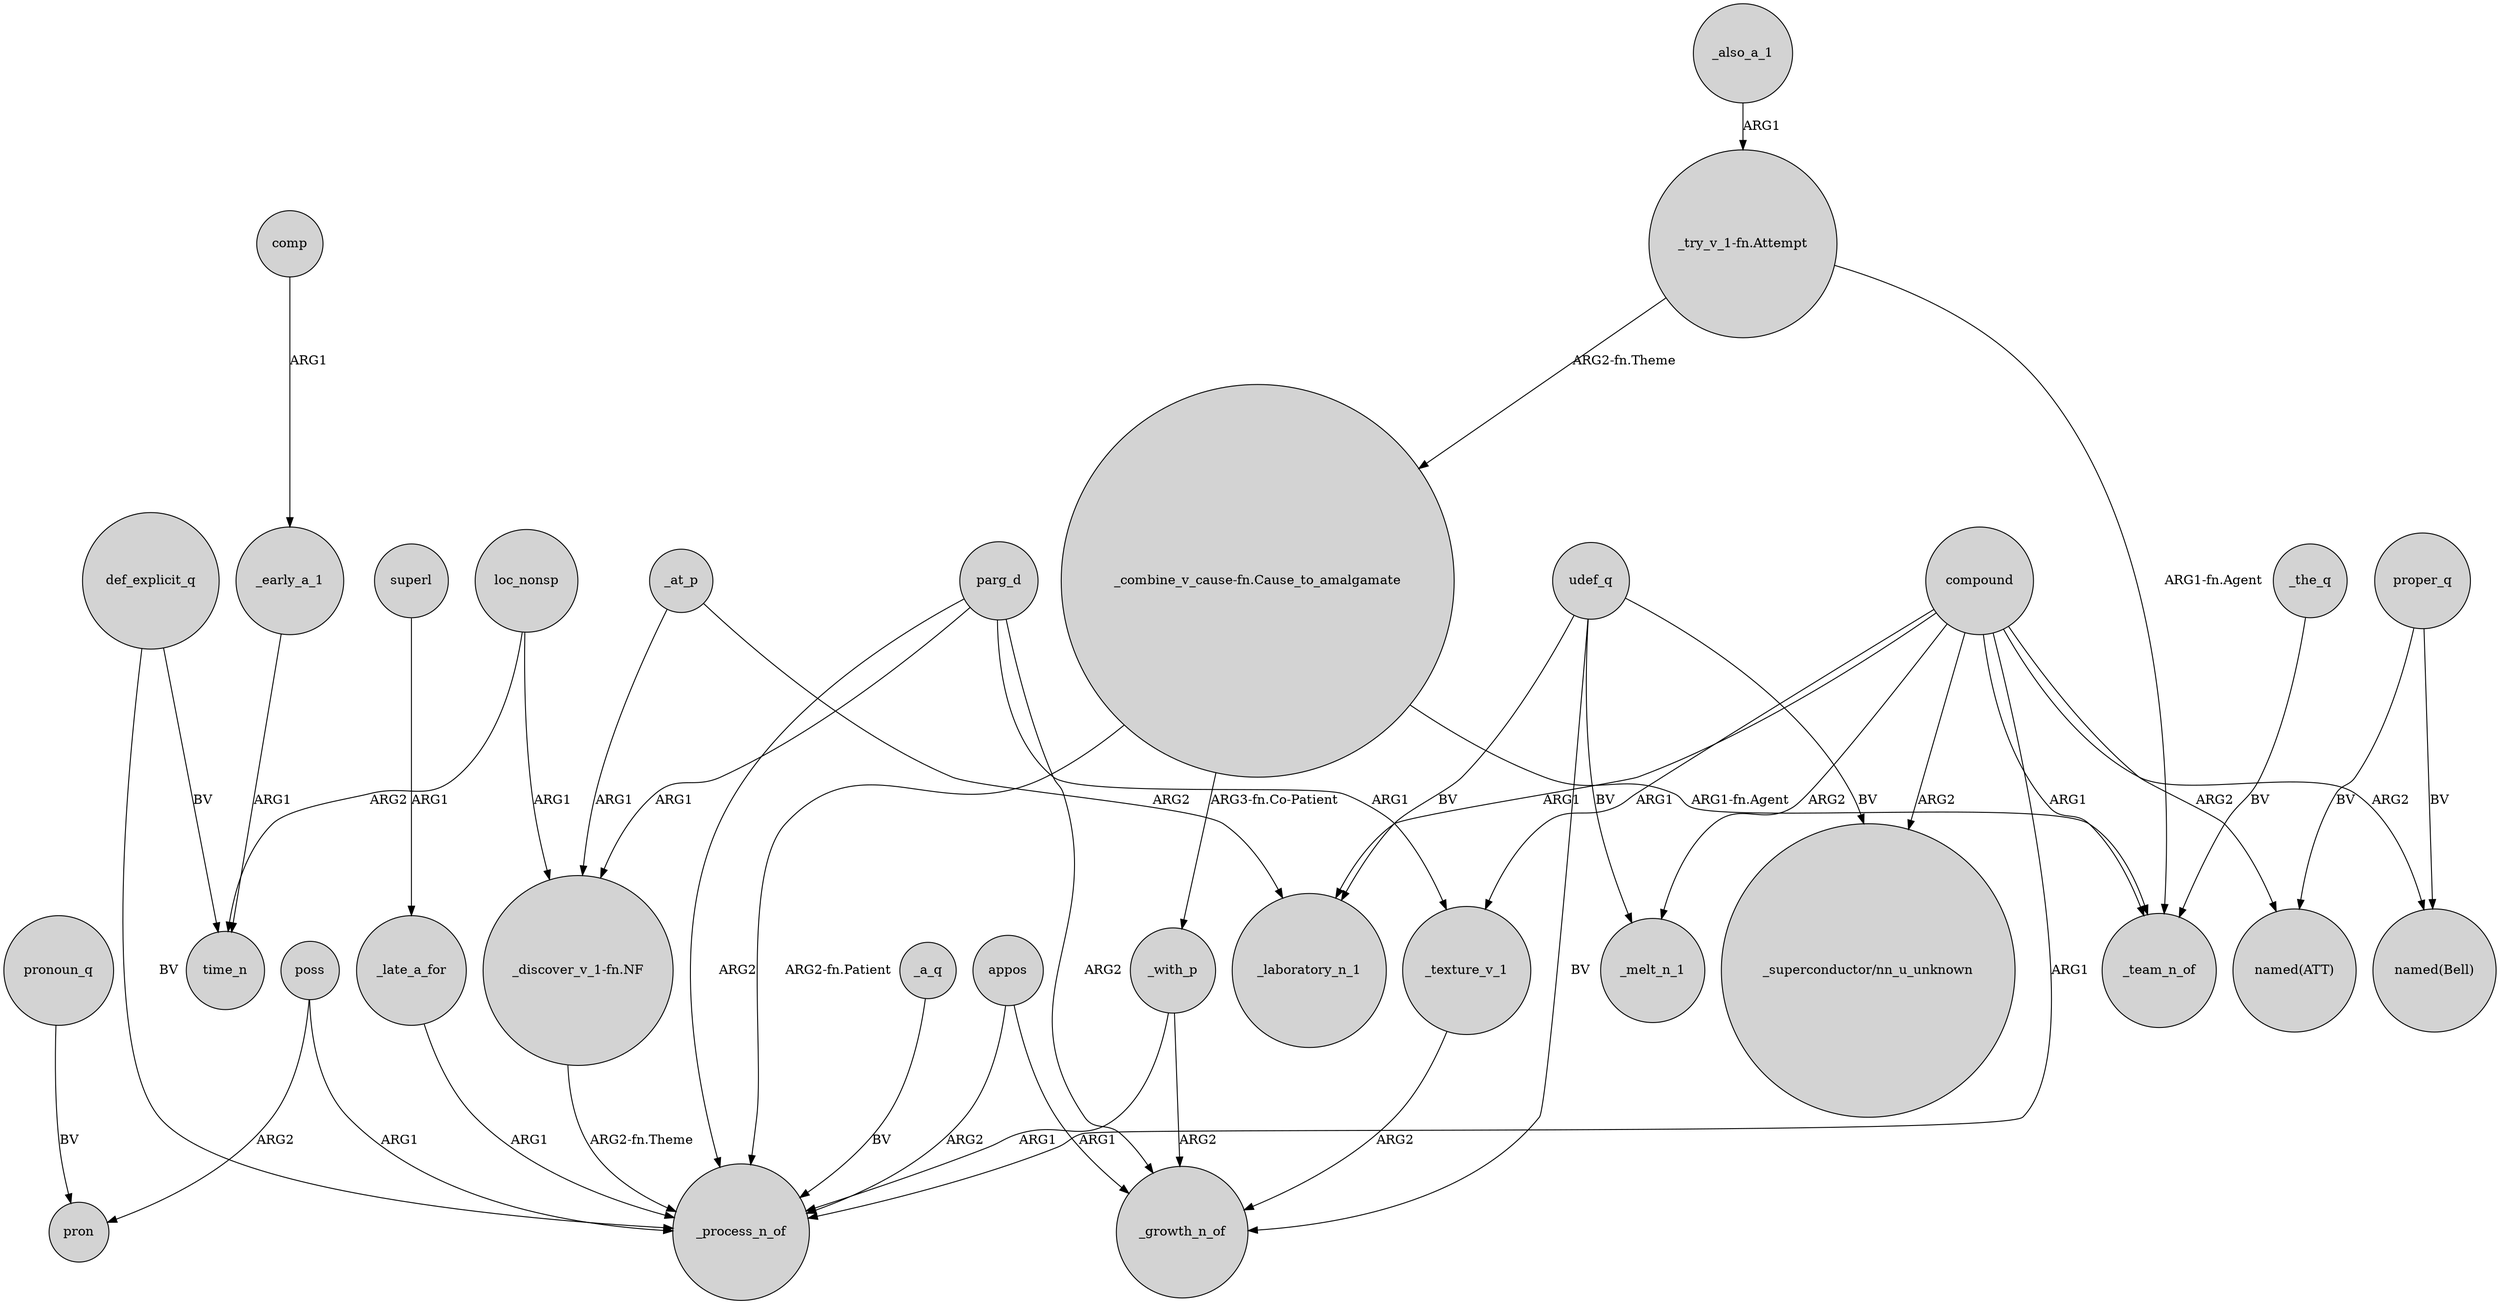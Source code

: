 digraph {
	node [shape=circle style=filled]
	compound -> _process_n_of [label=ARG1]
	compound -> _team_n_of [label=ARG1]
	poss -> pron [label=ARG2]
	"_discover_v_1-fn.NF" -> _process_n_of [label="ARG2-fn.Theme"]
	def_explicit_q -> time_n [label=BV]
	parg_d -> _texture_v_1 [label=ARG1]
	compound -> _texture_v_1 [label=ARG1]
	parg_d -> _process_n_of [label=ARG2]
	udef_q -> _laboratory_n_1 [label=BV]
	_with_p -> _growth_n_of [label=ARG2]
	_texture_v_1 -> _growth_n_of [label=ARG2]
	superl -> _late_a_for [label=ARG1]
	_at_p -> "_discover_v_1-fn.NF" [label=ARG1]
	_a_q -> _process_n_of [label=BV]
	proper_q -> "named(ATT)" [label=BV]
	appos -> _process_n_of [label=ARG2]
	"_try_v_1-fn.Attempt" -> "_combine_v_cause-fn.Cause_to_amalgamate" [label="ARG2-fn.Theme"]
	loc_nonsp -> time_n [label=ARG2]
	parg_d -> _growth_n_of [label=ARG2]
	poss -> _process_n_of [label=ARG1]
	"_combine_v_cause-fn.Cause_to_amalgamate" -> _process_n_of [label="ARG2-fn.Patient"]
	compound -> "named(ATT)" [label=ARG2]
	def_explicit_q -> _process_n_of [label=BV]
	_with_p -> _process_n_of [label=ARG1]
	pronoun_q -> pron [label=BV]
	appos -> _growth_n_of [label=ARG1]
	udef_q -> "_superconductor/nn_u_unknown" [label=BV]
	compound -> _laboratory_n_1 [label=ARG1]
	_also_a_1 -> "_try_v_1-fn.Attempt" [label=ARG1]
	_late_a_for -> _process_n_of [label=ARG1]
	loc_nonsp -> "_discover_v_1-fn.NF" [label=ARG1]
	udef_q -> _melt_n_1 [label=BV]
	_early_a_1 -> time_n [label=ARG1]
	"_try_v_1-fn.Attempt" -> _team_n_of [label="ARG1-fn.Agent"]
	"_combine_v_cause-fn.Cause_to_amalgamate" -> _team_n_of [label="ARG1-fn.Agent"]
	_the_q -> _team_n_of [label=BV]
	compound -> _melt_n_1 [label=ARG2]
	"_combine_v_cause-fn.Cause_to_amalgamate" -> _with_p [label="ARG3-fn.Co-Patient"]
	compound -> "named(Bell)" [label=ARG2]
	parg_d -> "_discover_v_1-fn.NF" [label=ARG1]
	_at_p -> _laboratory_n_1 [label=ARG2]
	proper_q -> "named(Bell)" [label=BV]
	udef_q -> _growth_n_of [label=BV]
	comp -> _early_a_1 [label=ARG1]
	compound -> "_superconductor/nn_u_unknown" [label=ARG2]
}
